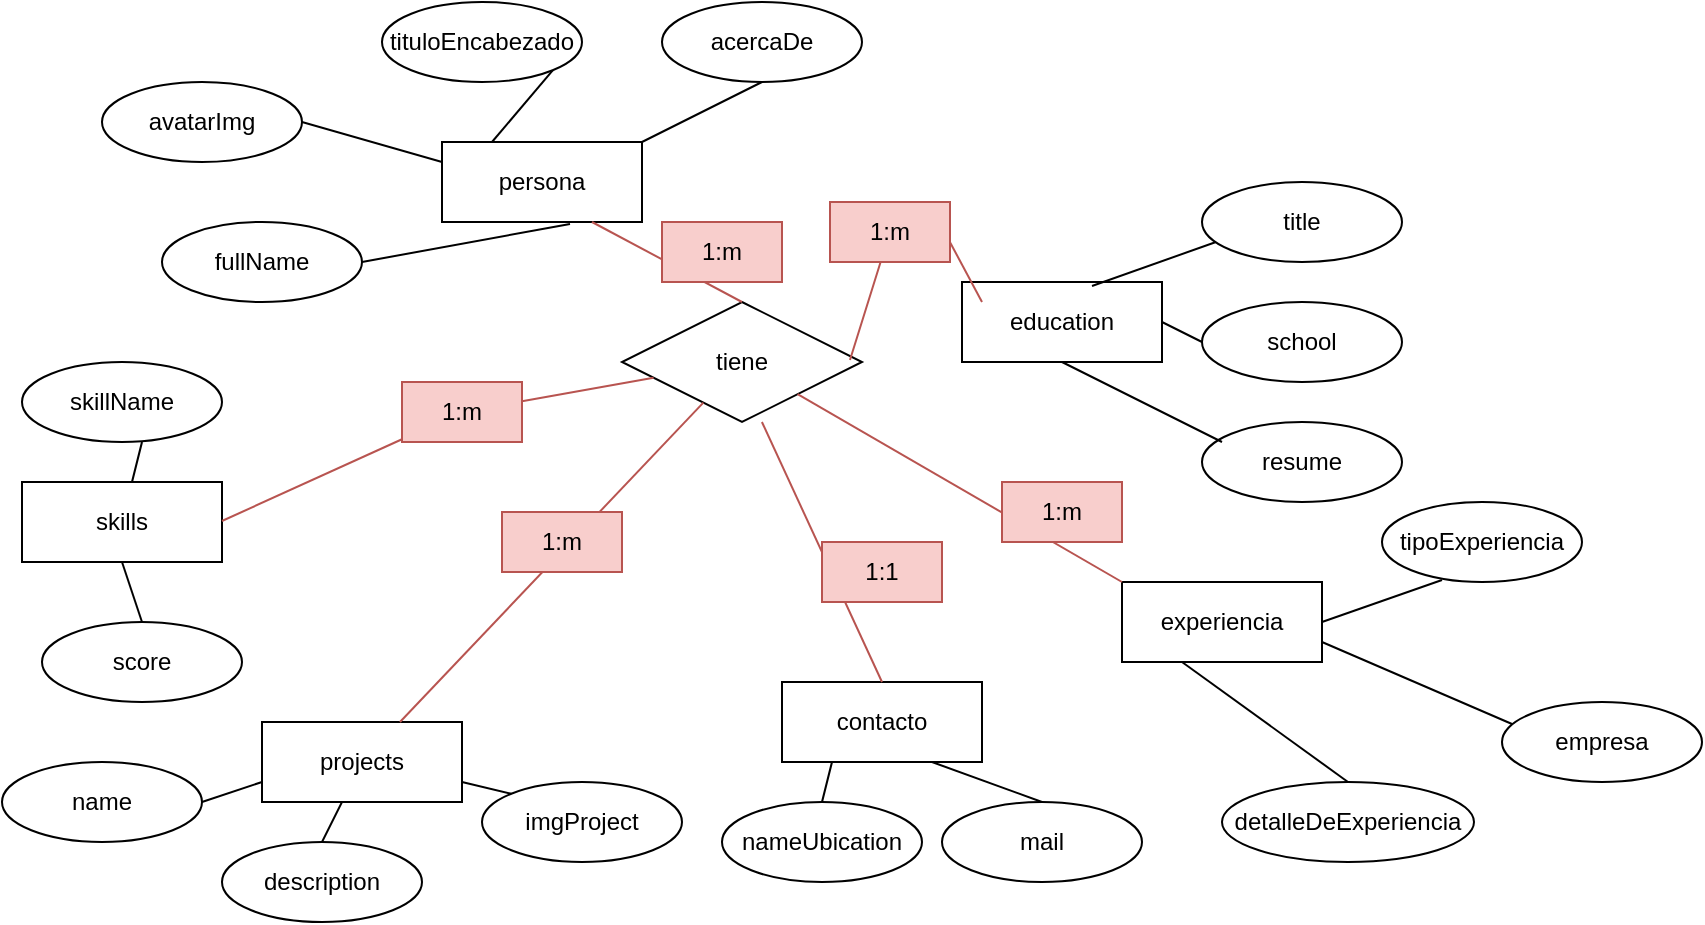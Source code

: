 <mxfile version="16.6.2" type="device"><diagram id="F3nAStLmn2hVA4lQmvi4" name="Page-1"><mxGraphModel dx="868" dy="1657" grid="1" gridSize="10" guides="1" tooltips="1" connect="1" arrows="1" fold="1" page="1" pageScale="1" pageWidth="827" pageHeight="1169" math="0" shadow="0"><root><mxCell id="0"/><mxCell id="1" parent="0"/><mxCell id="VQX8TAqp5MRyn4yHONti-11" value="&lt;font style=&quot;vertical-align: inherit&quot;&gt;&lt;font style=&quot;vertical-align: inherit&quot;&gt;persona&lt;br&gt;&lt;/font&gt;&lt;/font&gt;" style="whiteSpace=wrap;html=1;align=center;" vertex="1" parent="1"><mxGeometry x="220" y="-390" width="100" height="40" as="geometry"/></mxCell><mxCell id="VQX8TAqp5MRyn4yHONti-12" value="&lt;font style=&quot;vertical-align: inherit&quot;&gt;&lt;font style=&quot;vertical-align: inherit&quot;&gt;avatarImg&lt;/font&gt;&lt;/font&gt;" style="ellipse;whiteSpace=wrap;html=1;align=center;" vertex="1" parent="1"><mxGeometry x="50" y="-420" width="100" height="40" as="geometry"/></mxCell><mxCell id="VQX8TAqp5MRyn4yHONti-13" value="&lt;font style=&quot;vertical-align: inherit&quot;&gt;&lt;font style=&quot;vertical-align: inherit&quot;&gt;tituloEncabezado&lt;/font&gt;&lt;/font&gt;" style="ellipse;whiteSpace=wrap;html=1;align=center;" vertex="1" parent="1"><mxGeometry x="190" y="-460" width="100" height="40" as="geometry"/></mxCell><mxCell id="VQX8TAqp5MRyn4yHONti-14" value="&lt;font style=&quot;vertical-align: inherit&quot;&gt;&lt;font style=&quot;vertical-align: inherit&quot;&gt;fullName&lt;/font&gt;&lt;/font&gt;" style="ellipse;whiteSpace=wrap;html=1;align=center;" vertex="1" parent="1"><mxGeometry x="80" y="-350" width="100" height="40" as="geometry"/></mxCell><mxCell id="VQX8TAqp5MRyn4yHONti-18" value="" style="endArrow=none;html=1;rounded=0;entryX=0.64;entryY=1.025;entryDx=0;entryDy=0;entryPerimeter=0;exitX=1;exitY=0.5;exitDx=0;exitDy=0;" edge="1" parent="1" source="VQX8TAqp5MRyn4yHONti-14" target="VQX8TAqp5MRyn4yHONti-11"><mxGeometry relative="1" as="geometry"><mxPoint x="160" y="-320" as="sourcePoint"/><mxPoint x="320" y="-320" as="targetPoint"/></mxGeometry></mxCell><mxCell id="VQX8TAqp5MRyn4yHONti-20" value="" style="endArrow=none;html=1;rounded=0;entryX=0;entryY=0.25;entryDx=0;entryDy=0;" edge="1" parent="1" target="VQX8TAqp5MRyn4yHONti-11"><mxGeometry relative="1" as="geometry"><mxPoint x="150" y="-400" as="sourcePoint"/><mxPoint x="220" y="-390" as="targetPoint"/></mxGeometry></mxCell><mxCell id="VQX8TAqp5MRyn4yHONti-21" value="" style="endArrow=none;html=1;rounded=0;entryX=1;entryY=1;entryDx=0;entryDy=0;exitX=0.25;exitY=0;exitDx=0;exitDy=0;" edge="1" parent="1" source="VQX8TAqp5MRyn4yHONti-11" target="VQX8TAqp5MRyn4yHONti-13"><mxGeometry relative="1" as="geometry"><mxPoint x="230" y="-410" as="sourcePoint"/><mxPoint x="390" y="-410" as="targetPoint"/></mxGeometry></mxCell><mxCell id="VQX8TAqp5MRyn4yHONti-23" value="&lt;font style=&quot;vertical-align: inherit&quot;&gt;&lt;font style=&quot;vertical-align: inherit&quot;&gt;acercaDe&lt;/font&gt;&lt;/font&gt;" style="ellipse;whiteSpace=wrap;html=1;align=center;" vertex="1" parent="1"><mxGeometry x="330" y="-460" width="100" height="40" as="geometry"/></mxCell><mxCell id="VQX8TAqp5MRyn4yHONti-24" value="" style="endArrow=none;html=1;rounded=0;entryX=1;entryY=0;entryDx=0;entryDy=0;exitX=0.5;exitY=1;exitDx=0;exitDy=0;" edge="1" parent="1" source="VQX8TAqp5MRyn4yHONti-23" target="VQX8TAqp5MRyn4yHONti-11"><mxGeometry relative="1" as="geometry"><mxPoint x="414" y="-441" as="sourcePoint"/><mxPoint x="574" y="-441" as="targetPoint"/></mxGeometry></mxCell><mxCell id="VQX8TAqp5MRyn4yHONti-25" value="&lt;font style=&quot;vertical-align: inherit&quot;&gt;&lt;font style=&quot;vertical-align: inherit&quot;&gt;education&lt;/font&gt;&lt;/font&gt;" style="whiteSpace=wrap;html=1;align=center;" vertex="1" parent="1"><mxGeometry x="480" y="-320" width="100" height="40" as="geometry"/></mxCell><mxCell id="VQX8TAqp5MRyn4yHONti-26" value="&lt;font style=&quot;vertical-align: inherit&quot;&gt;&lt;font style=&quot;vertical-align: inherit&quot;&gt;resume&lt;/font&gt;&lt;/font&gt;" style="ellipse;whiteSpace=wrap;html=1;align=center;" vertex="1" parent="1"><mxGeometry x="600" y="-250" width="100" height="40" as="geometry"/></mxCell><mxCell id="VQX8TAqp5MRyn4yHONti-27" value="&lt;font style=&quot;vertical-align: inherit&quot;&gt;&lt;font style=&quot;vertical-align: inherit&quot;&gt;school&lt;/font&gt;&lt;/font&gt;" style="ellipse;whiteSpace=wrap;html=1;align=center;" vertex="1" parent="1"><mxGeometry x="600" y="-310" width="100" height="40" as="geometry"/></mxCell><mxCell id="VQX8TAqp5MRyn4yHONti-28" value="&lt;font style=&quot;vertical-align: inherit&quot;&gt;&lt;font style=&quot;vertical-align: inherit&quot;&gt;title&lt;/font&gt;&lt;/font&gt;" style="ellipse;whiteSpace=wrap;html=1;align=center;" vertex="1" parent="1"><mxGeometry x="600" y="-370" width="100" height="40" as="geometry"/></mxCell><mxCell id="VQX8TAqp5MRyn4yHONti-29" value="" style="endArrow=none;html=1;rounded=0;exitX=0.65;exitY=0.05;exitDx=0;exitDy=0;exitPerimeter=0;entryX=0.07;entryY=0.75;entryDx=0;entryDy=0;entryPerimeter=0;" edge="1" parent="1" source="VQX8TAqp5MRyn4yHONti-25" target="VQX8TAqp5MRyn4yHONti-28"><mxGeometry relative="1" as="geometry"><mxPoint x="470" y="-340" as="sourcePoint"/><mxPoint x="630" y="-340" as="targetPoint"/></mxGeometry></mxCell><mxCell id="VQX8TAqp5MRyn4yHONti-30" value="" style="endArrow=none;html=1;rounded=0;entryX=0;entryY=0.5;entryDx=0;entryDy=0;" edge="1" parent="1" target="VQX8TAqp5MRyn4yHONti-27"><mxGeometry relative="1" as="geometry"><mxPoint x="580" y="-300" as="sourcePoint"/><mxPoint x="630" y="-300.5" as="targetPoint"/></mxGeometry></mxCell><mxCell id="VQX8TAqp5MRyn4yHONti-31" value="" style="endArrow=none;html=1;rounded=0;exitX=0.5;exitY=1;exitDx=0;exitDy=0;" edge="1" parent="1" source="VQX8TAqp5MRyn4yHONti-25"><mxGeometry relative="1" as="geometry"><mxPoint x="450" y="-240" as="sourcePoint"/><mxPoint x="610" y="-240" as="targetPoint"/></mxGeometry></mxCell><mxCell id="VQX8TAqp5MRyn4yHONti-32" value="experiencia" style="whiteSpace=wrap;html=1;align=center;" vertex="1" parent="1"><mxGeometry x="560" y="-170" width="100" height="40" as="geometry"/></mxCell><mxCell id="VQX8TAqp5MRyn4yHONti-33" value="tipoExperiencia" style="ellipse;whiteSpace=wrap;html=1;align=center;" vertex="1" parent="1"><mxGeometry x="690" y="-210" width="100" height="40" as="geometry"/></mxCell><mxCell id="VQX8TAqp5MRyn4yHONti-34" value="empresa" style="ellipse;whiteSpace=wrap;html=1;align=center;" vertex="1" parent="1"><mxGeometry x="750" y="-110" width="100" height="40" as="geometry"/></mxCell><mxCell id="VQX8TAqp5MRyn4yHONti-35" value="detalleDeExperiencia" style="ellipse;whiteSpace=wrap;html=1;align=center;" vertex="1" parent="1"><mxGeometry x="610" y="-70" width="126" height="40" as="geometry"/></mxCell><mxCell id="VQX8TAqp5MRyn4yHONti-36" value="" style="endArrow=none;html=1;rounded=0;exitX=1;exitY=0.75;exitDx=0;exitDy=0;entryX=0.05;entryY=0.275;entryDx=0;entryDy=0;entryPerimeter=0;" edge="1" parent="1" source="VQX8TAqp5MRyn4yHONti-32" target="VQX8TAqp5MRyn4yHONti-34"><mxGeometry relative="1" as="geometry"><mxPoint x="370" y="-190.5" as="sourcePoint"/><mxPoint x="480" y="-210" as="targetPoint"/></mxGeometry></mxCell><mxCell id="VQX8TAqp5MRyn4yHONti-37" value="" style="endArrow=none;html=1;rounded=0;exitX=0.5;exitY=0;exitDx=0;exitDy=0;" edge="1" parent="1" source="VQX8TAqp5MRyn4yHONti-35"><mxGeometry relative="1" as="geometry"><mxPoint x="300" y="-241" as="sourcePoint"/><mxPoint x="590" y="-130" as="targetPoint"/><Array as="points"><mxPoint x="590" y="-130"/></Array></mxGeometry></mxCell><mxCell id="VQX8TAqp5MRyn4yHONti-39" value="&lt;font style=&quot;vertical-align: inherit&quot;&gt;&lt;font style=&quot;vertical-align: inherit&quot;&gt;skills&lt;/font&gt;&lt;/font&gt;" style="whiteSpace=wrap;html=1;align=center;" vertex="1" parent="1"><mxGeometry x="10" y="-220" width="100" height="40" as="geometry"/></mxCell><mxCell id="VQX8TAqp5MRyn4yHONti-40" value="&lt;font style=&quot;vertical-align: inherit&quot;&gt;&lt;font style=&quot;vertical-align: inherit&quot;&gt;skillName&lt;/font&gt;&lt;/font&gt;" style="ellipse;whiteSpace=wrap;html=1;align=center;" vertex="1" parent="1"><mxGeometry x="10" y="-280" width="100" height="40" as="geometry"/></mxCell><mxCell id="VQX8TAqp5MRyn4yHONti-41" value="&lt;font style=&quot;vertical-align: inherit&quot;&gt;&lt;font style=&quot;vertical-align: inherit&quot;&gt;score&lt;/font&gt;&lt;/font&gt;" style="ellipse;whiteSpace=wrap;html=1;align=center;" vertex="1" parent="1"><mxGeometry x="20" y="-150" width="100" height="40" as="geometry"/></mxCell><mxCell id="VQX8TAqp5MRyn4yHONti-42" value="" style="endArrow=none;html=1;rounded=0;entryX=0.5;entryY=0;entryDx=0;entryDy=0;exitX=0.5;exitY=1;exitDx=0;exitDy=0;" edge="1" parent="1" source="VQX8TAqp5MRyn4yHONti-39" target="VQX8TAqp5MRyn4yHONti-41"><mxGeometry relative="1" as="geometry"><mxPoint x="60" y="-170" as="sourcePoint"/><mxPoint x="180" y="-170" as="targetPoint"/></mxGeometry></mxCell><mxCell id="VQX8TAqp5MRyn4yHONti-43" value="" style="endArrow=none;html=1;rounded=0;entryX=0.6;entryY=1;entryDx=0;entryDy=0;entryPerimeter=0;" edge="1" parent="1" source="VQX8TAqp5MRyn4yHONti-39" target="VQX8TAqp5MRyn4yHONti-40"><mxGeometry relative="1" as="geometry"><mxPoint x="70" y="-230" as="sourcePoint"/><mxPoint x="160" y="-231" as="targetPoint"/></mxGeometry></mxCell><mxCell id="VQX8TAqp5MRyn4yHONti-45" value="projects" style="whiteSpace=wrap;html=1;align=center;" vertex="1" parent="1"><mxGeometry x="130" y="-100" width="100" height="40" as="geometry"/></mxCell><mxCell id="VQX8TAqp5MRyn4yHONti-47" value="description" style="ellipse;whiteSpace=wrap;html=1;align=center;" vertex="1" parent="1"><mxGeometry x="110" y="-40" width="100" height="40" as="geometry"/></mxCell><mxCell id="VQX8TAqp5MRyn4yHONti-48" value="name" style="ellipse;whiteSpace=wrap;html=1;align=center;" vertex="1" parent="1"><mxGeometry y="-80" width="100" height="40" as="geometry"/></mxCell><mxCell id="VQX8TAqp5MRyn4yHONti-49" value="imgProject" style="ellipse;whiteSpace=wrap;html=1;align=center;" vertex="1" parent="1"><mxGeometry x="240" y="-70" width="100" height="40" as="geometry"/></mxCell><mxCell id="VQX8TAqp5MRyn4yHONti-50" value="" style="endArrow=none;html=1;rounded=0;entryX=0;entryY=0.75;entryDx=0;entryDy=0;" edge="1" parent="1" target="VQX8TAqp5MRyn4yHONti-45"><mxGeometry relative="1" as="geometry"><mxPoint x="100" y="-60" as="sourcePoint"/><mxPoint x="240" y="-71" as="targetPoint"/></mxGeometry></mxCell><mxCell id="VQX8TAqp5MRyn4yHONti-51" value="" style="endArrow=none;html=1;rounded=0;entryX=0.5;entryY=0;entryDx=0;entryDy=0;" edge="1" parent="1" source="VQX8TAqp5MRyn4yHONti-45" target="VQX8TAqp5MRyn4yHONti-47"><mxGeometry relative="1" as="geometry"><mxPoint x="140" y="-50.5" as="sourcePoint"/><mxPoint x="300" y="-50.5" as="targetPoint"/></mxGeometry></mxCell><mxCell id="VQX8TAqp5MRyn4yHONti-52" value="" style="endArrow=none;html=1;rounded=0;entryX=0;entryY=0;entryDx=0;entryDy=0;" edge="1" parent="1" target="VQX8TAqp5MRyn4yHONti-49"><mxGeometry relative="1" as="geometry"><mxPoint x="230" y="-70" as="sourcePoint"/><mxPoint x="360" y="-81" as="targetPoint"/></mxGeometry></mxCell><mxCell id="VQX8TAqp5MRyn4yHONti-55" value="" style="endArrow=none;html=1;rounded=0;exitX=1;exitY=0.5;exitDx=0;exitDy=0;" edge="1" parent="1" source="VQX8TAqp5MRyn4yHONti-32"><mxGeometry relative="1" as="geometry"><mxPoint x="560" y="-171" as="sourcePoint"/><mxPoint x="720" y="-171" as="targetPoint"/></mxGeometry></mxCell><mxCell id="VQX8TAqp5MRyn4yHONti-56" value="contacto" style="whiteSpace=wrap;html=1;align=center;" vertex="1" parent="1"><mxGeometry x="390" y="-120" width="100" height="40" as="geometry"/></mxCell><mxCell id="VQX8TAqp5MRyn4yHONti-57" value="nameUbication" style="ellipse;whiteSpace=wrap;html=1;align=center;" vertex="1" parent="1"><mxGeometry x="360" y="-60" width="100" height="40" as="geometry"/></mxCell><mxCell id="VQX8TAqp5MRyn4yHONti-58" value="mail" style="ellipse;whiteSpace=wrap;html=1;align=center;" vertex="1" parent="1"><mxGeometry x="470" y="-60" width="100" height="40" as="geometry"/></mxCell><mxCell id="VQX8TAqp5MRyn4yHONti-59" value="" style="endArrow=none;html=1;rounded=0;entryX=0.5;entryY=0;entryDx=0;entryDy=0;exitX=0.75;exitY=1;exitDx=0;exitDy=0;" edge="1" parent="1" source="VQX8TAqp5MRyn4yHONti-56" target="VQX8TAqp5MRyn4yHONti-58"><mxGeometry relative="1" as="geometry"><mxPoint x="430" y="-70" as="sourcePoint"/><mxPoint x="590" y="-70" as="targetPoint"/></mxGeometry></mxCell><mxCell id="VQX8TAqp5MRyn4yHONti-60" value="" style="endArrow=none;html=1;rounded=0;entryX=0.25;entryY=1;entryDx=0;entryDy=0;exitX=0.5;exitY=0;exitDx=0;exitDy=0;" edge="1" parent="1" source="VQX8TAqp5MRyn4yHONti-57" target="VQX8TAqp5MRyn4yHONti-56"><mxGeometry relative="1" as="geometry"><mxPoint x="350" y="-71" as="sourcePoint"/><mxPoint x="420" y="-71" as="targetPoint"/></mxGeometry></mxCell><mxCell id="VQX8TAqp5MRyn4yHONti-61" value="tiene" style="shape=rhombus;perimeter=rhombusPerimeter;whiteSpace=wrap;html=1;align=center;" vertex="1" parent="1"><mxGeometry x="310" y="-310" width="120" height="60" as="geometry"/></mxCell><mxCell id="VQX8TAqp5MRyn4yHONti-62" value="" style="endArrow=none;html=1;rounded=0;entryX=0.5;entryY=0;entryDx=0;entryDy=0;exitX=0.75;exitY=1;exitDx=0;exitDy=0;labelBorderColor=none;fontColor=#FF0080;labelBackgroundColor=#FF0080;fillColor=#f8cecc;strokeColor=#b85450;" edge="1" parent="1" source="VQX8TAqp5MRyn4yHONti-11" target="VQX8TAqp5MRyn4yHONti-61"><mxGeometry relative="1" as="geometry"><mxPoint x="300" y="-340" as="sourcePoint"/><mxPoint x="400" y="-330" as="targetPoint"/></mxGeometry></mxCell><mxCell id="VQX8TAqp5MRyn4yHONti-63" value="" style="endArrow=none;html=1;rounded=0;exitX=0.95;exitY=0.483;exitDx=0;exitDy=0;exitPerimeter=0;fillColor=#f8cecc;strokeColor=#b85450;startArrow=none;" edge="1" parent="1" source="VQX8TAqp5MRyn4yHONti-78"><mxGeometry relative="1" as="geometry"><mxPoint x="370" y="-260" as="sourcePoint"/><mxPoint x="490" y="-310" as="targetPoint"/></mxGeometry></mxCell><mxCell id="VQX8TAqp5MRyn4yHONti-65" value="1:m" style="text;html=1;strokeColor=#b85450;fillColor=#f8cecc;align=center;verticalAlign=middle;whiteSpace=wrap;rounded=0;" vertex="1" parent="1"><mxGeometry x="330" y="-350" width="60" height="30" as="geometry"/></mxCell><mxCell id="VQX8TAqp5MRyn4yHONti-69" value="" style="endArrow=none;html=1;rounded=0;fillColor=#f8cecc;strokeColor=#b85450;startArrow=none;" edge="1" parent="1" source="VQX8TAqp5MRyn4yHONti-76" target="VQX8TAqp5MRyn4yHONti-61"><mxGeometry relative="1" as="geometry"><mxPoint x="110" y="-200.5" as="sourcePoint"/><mxPoint x="270" y="-200.5" as="targetPoint"/></mxGeometry></mxCell><mxCell id="VQX8TAqp5MRyn4yHONti-70" value="" style="endArrow=none;html=1;rounded=0;labelBackgroundColor=#FF0080;labelBorderColor=none;fontColor=#FF0080;fillColor=#f8cecc;strokeColor=#b85450;" edge="1" parent="1" source="VQX8TAqp5MRyn4yHONti-45" target="VQX8TAqp5MRyn4yHONti-61"><mxGeometry relative="1" as="geometry"><mxPoint x="330" y="-230" as="sourcePoint"/><mxPoint x="490" y="-230" as="targetPoint"/></mxGeometry></mxCell><mxCell id="VQX8TAqp5MRyn4yHONti-71" value="" style="endArrow=none;html=1;rounded=0;labelBackgroundColor=#FF0080;labelBorderColor=none;fontColor=#FF0080;entryX=0.5;entryY=0;entryDx=0;entryDy=0;exitX=0.583;exitY=1;exitDx=0;exitDy=0;exitPerimeter=0;fillColor=#f8cecc;strokeColor=#b85450;" edge="1" parent="1" source="VQX8TAqp5MRyn4yHONti-61" target="VQX8TAqp5MRyn4yHONti-56"><mxGeometry relative="1" as="geometry"><mxPoint x="330" y="-230" as="sourcePoint"/><mxPoint x="490" y="-230" as="targetPoint"/></mxGeometry></mxCell><mxCell id="VQX8TAqp5MRyn4yHONti-72" value="" style="endArrow=none;html=1;rounded=0;labelBackgroundColor=#FF0080;labelBorderColor=none;fontColor=#FF0080;entryX=0;entryY=0;entryDx=0;entryDy=0;fillColor=#f8cecc;strokeColor=#b85450;" edge="1" parent="1" source="VQX8TAqp5MRyn4yHONti-61" target="VQX8TAqp5MRyn4yHONti-32"><mxGeometry relative="1" as="geometry"><mxPoint x="330" y="-230" as="sourcePoint"/><mxPoint x="490" y="-230" as="targetPoint"/></mxGeometry></mxCell><mxCell id="VQX8TAqp5MRyn4yHONti-73" value="1:m" style="text;html=1;strokeColor=#b85450;fillColor=#f8cecc;align=center;verticalAlign=middle;whiteSpace=wrap;rounded=0;" vertex="1" parent="1"><mxGeometry x="500" y="-220" width="60" height="30" as="geometry"/></mxCell><mxCell id="VQX8TAqp5MRyn4yHONti-74" value="1:1" style="text;html=1;strokeColor=#b85450;fillColor=#f8cecc;align=center;verticalAlign=middle;whiteSpace=wrap;rounded=0;" vertex="1" parent="1"><mxGeometry x="410" y="-190" width="60" height="30" as="geometry"/></mxCell><mxCell id="VQX8TAqp5MRyn4yHONti-75" value="1:m" style="text;html=1;strokeColor=#b85450;fillColor=#f8cecc;align=center;verticalAlign=middle;whiteSpace=wrap;rounded=0;" vertex="1" parent="1"><mxGeometry x="250" y="-205" width="60" height="30" as="geometry"/></mxCell><mxCell id="VQX8TAqp5MRyn4yHONti-76" value="1:m" style="text;html=1;strokeColor=#b85450;fillColor=#f8cecc;align=center;verticalAlign=middle;whiteSpace=wrap;rounded=0;" vertex="1" parent="1"><mxGeometry x="200" y="-270" width="60" height="30" as="geometry"/></mxCell><mxCell id="VQX8TAqp5MRyn4yHONti-77" value="" style="endArrow=none;html=1;rounded=0;fillColor=#f8cecc;strokeColor=#b85450;" edge="1" parent="1" target="VQX8TAqp5MRyn4yHONti-76"><mxGeometry relative="1" as="geometry"><mxPoint x="110" y="-200.5" as="sourcePoint"/><mxPoint x="332.768" y="-268.616" as="targetPoint"/></mxGeometry></mxCell><mxCell id="VQX8TAqp5MRyn4yHONti-78" value="1:m" style="text;html=1;strokeColor=#b85450;fillColor=#f8cecc;align=center;verticalAlign=middle;whiteSpace=wrap;rounded=0;" vertex="1" parent="1"><mxGeometry x="414" y="-360" width="60" height="30" as="geometry"/></mxCell><mxCell id="VQX8TAqp5MRyn4yHONti-79" value="" style="endArrow=none;html=1;rounded=0;exitX=0.95;exitY=0.483;exitDx=0;exitDy=0;exitPerimeter=0;fillColor=#f8cecc;strokeColor=#b85450;" edge="1" parent="1" source="VQX8TAqp5MRyn4yHONti-61" target="VQX8TAqp5MRyn4yHONti-78"><mxGeometry relative="1" as="geometry"><mxPoint x="424" y="-281.02" as="sourcePoint"/><mxPoint x="490" y="-281" as="targetPoint"/></mxGeometry></mxCell></root></mxGraphModel></diagram></mxfile>